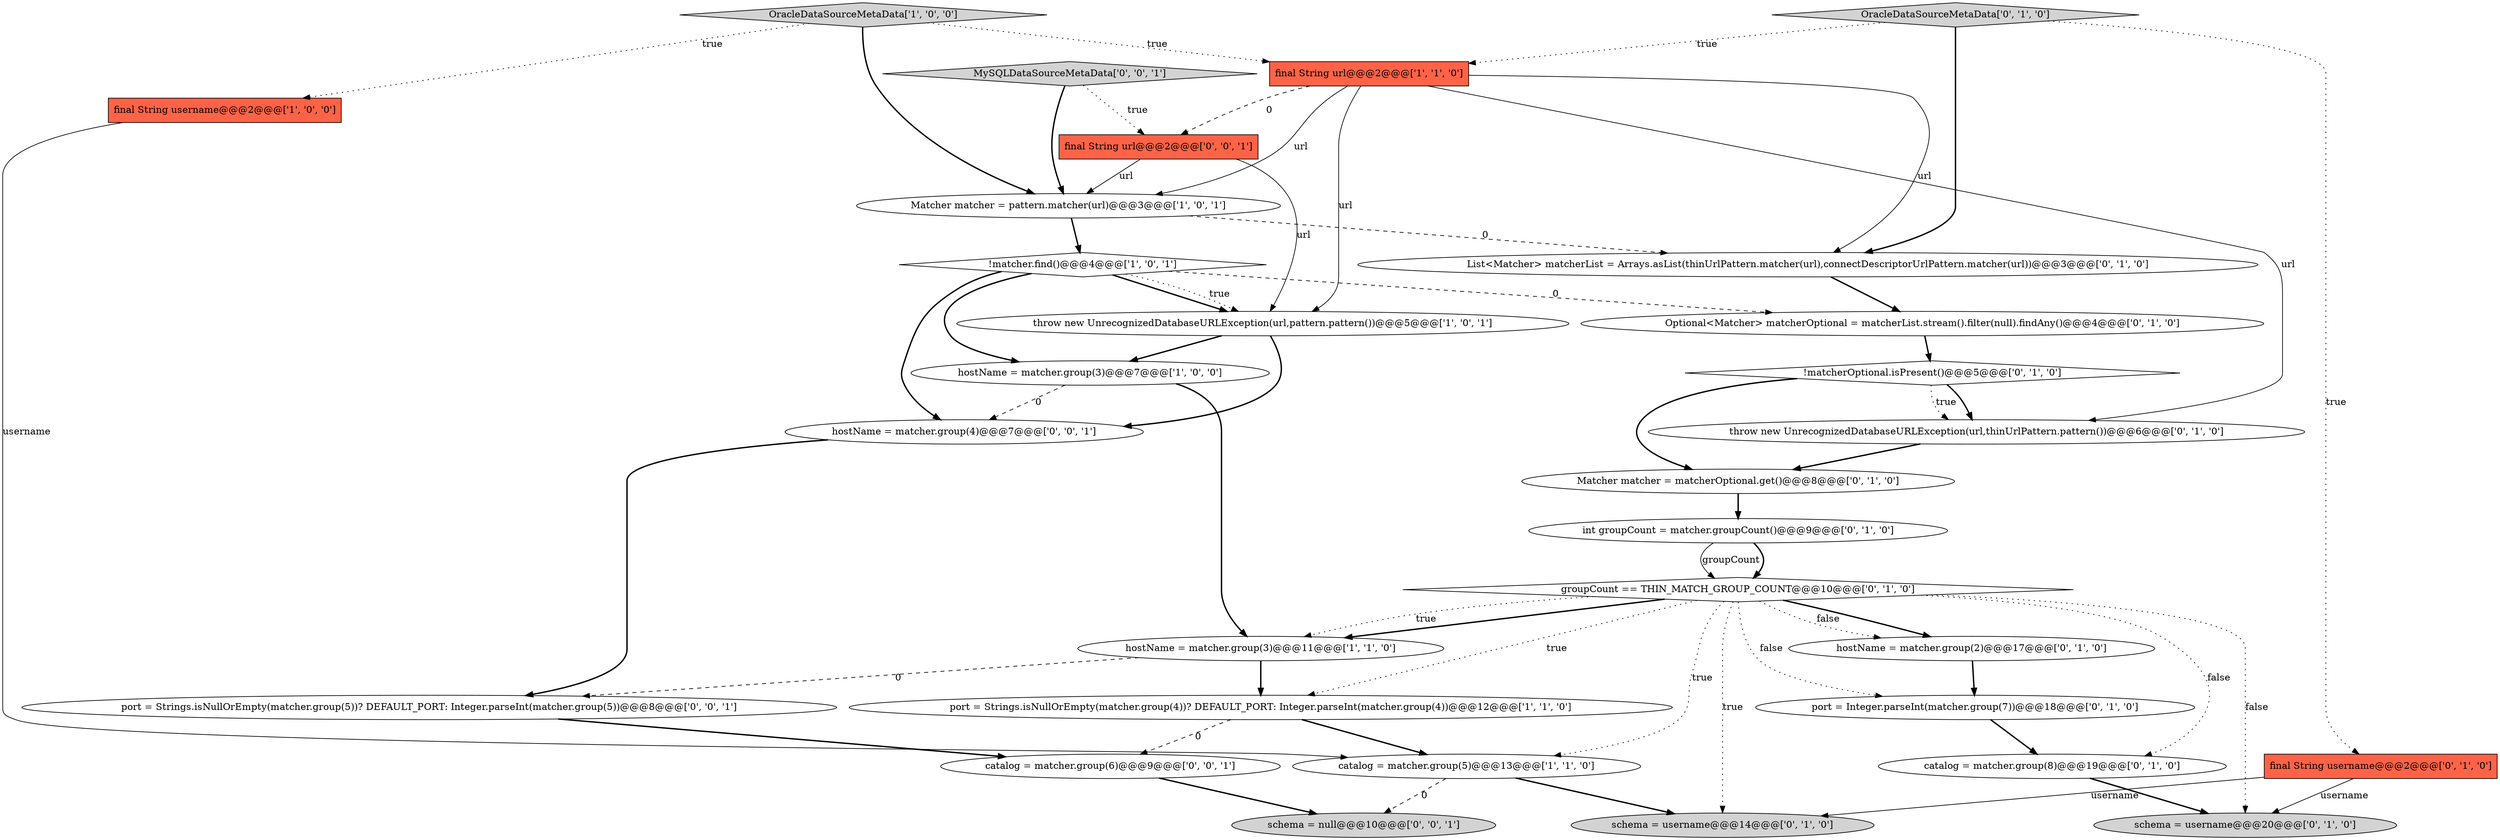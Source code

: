 digraph {
1 [style = filled, label = "final String username@@@2@@@['1', '0', '0']", fillcolor = tomato, shape = box image = "AAA0AAABBB1BBB"];
10 [style = filled, label = "final String username@@@2@@@['0', '1', '0']", fillcolor = tomato, shape = box image = "AAA0AAABBB2BBB"];
19 [style = filled, label = "throw new UnrecognizedDatabaseURLException(url,thinUrlPattern.pattern())@@@6@@@['0', '1', '0']", fillcolor = white, shape = ellipse image = "AAA1AAABBB2BBB"];
2 [style = filled, label = "throw new UnrecognizedDatabaseURLException(url,pattern.pattern())@@@5@@@['1', '0', '1']", fillcolor = white, shape = ellipse image = "AAA0AAABBB1BBB"];
15 [style = filled, label = "Matcher matcher = matcherOptional.get()@@@8@@@['0', '1', '0']", fillcolor = white, shape = ellipse image = "AAA1AAABBB2BBB"];
22 [style = filled, label = "Optional<Matcher> matcherOptional = matcherList.stream().filter(null).findAny()@@@4@@@['0', '1', '0']", fillcolor = white, shape = ellipse image = "AAA1AAABBB2BBB"];
9 [style = filled, label = "hostName = matcher.group(3)@@@7@@@['1', '0', '0']", fillcolor = white, shape = ellipse image = "AAA0AAABBB1BBB"];
26 [style = filled, label = "MySQLDataSourceMetaData['0', '0', '1']", fillcolor = lightgray, shape = diamond image = "AAA0AAABBB3BBB"];
11 [style = filled, label = "List<Matcher> matcherList = Arrays.asList(thinUrlPattern.matcher(url),connectDescriptorUrlPattern.matcher(url))@@@3@@@['0', '1', '0']", fillcolor = white, shape = ellipse image = "AAA1AAABBB2BBB"];
18 [style = filled, label = "groupCount == THIN_MATCH_GROUP_COUNT@@@10@@@['0', '1', '0']", fillcolor = white, shape = diamond image = "AAA1AAABBB2BBB"];
14 [style = filled, label = "schema = username@@@20@@@['0', '1', '0']", fillcolor = lightgray, shape = ellipse image = "AAA1AAABBB2BBB"];
25 [style = filled, label = "port = Strings.isNullOrEmpty(matcher.group(5))? DEFAULT_PORT: Integer.parseInt(matcher.group(5))@@@8@@@['0', '0', '1']", fillcolor = white, shape = ellipse image = "AAA0AAABBB3BBB"];
17 [style = filled, label = "int groupCount = matcher.groupCount()@@@9@@@['0', '1', '0']", fillcolor = white, shape = ellipse image = "AAA1AAABBB2BBB"];
13 [style = filled, label = "!matcherOptional.isPresent()@@@5@@@['0', '1', '0']", fillcolor = white, shape = diamond image = "AAA0AAABBB2BBB"];
23 [style = filled, label = "port = Integer.parseInt(matcher.group(7))@@@18@@@['0', '1', '0']", fillcolor = white, shape = ellipse image = "AAA1AAABBB2BBB"];
24 [style = filled, label = "schema = null@@@10@@@['0', '0', '1']", fillcolor = lightgray, shape = ellipse image = "AAA0AAABBB3BBB"];
29 [style = filled, label = "catalog = matcher.group(6)@@@9@@@['0', '0', '1']", fillcolor = white, shape = ellipse image = "AAA0AAABBB3BBB"];
4 [style = filled, label = "!matcher.find()@@@4@@@['1', '0', '1']", fillcolor = white, shape = diamond image = "AAA0AAABBB1BBB"];
5 [style = filled, label = "OracleDataSourceMetaData['1', '0', '0']", fillcolor = lightgray, shape = diamond image = "AAA0AAABBB1BBB"];
3 [style = filled, label = "final String url@@@2@@@['1', '1', '0']", fillcolor = tomato, shape = box image = "AAA0AAABBB1BBB"];
12 [style = filled, label = "OracleDataSourceMetaData['0', '1', '0']", fillcolor = lightgray, shape = diamond image = "AAA0AAABBB2BBB"];
20 [style = filled, label = "hostName = matcher.group(2)@@@17@@@['0', '1', '0']", fillcolor = white, shape = ellipse image = "AAA1AAABBB2BBB"];
21 [style = filled, label = "catalog = matcher.group(8)@@@19@@@['0', '1', '0']", fillcolor = white, shape = ellipse image = "AAA1AAABBB2BBB"];
28 [style = filled, label = "hostName = matcher.group(4)@@@7@@@['0', '0', '1']", fillcolor = white, shape = ellipse image = "AAA0AAABBB3BBB"];
0 [style = filled, label = "port = Strings.isNullOrEmpty(matcher.group(4))? DEFAULT_PORT: Integer.parseInt(matcher.group(4))@@@12@@@['1', '1', '0']", fillcolor = white, shape = ellipse image = "AAA0AAABBB1BBB"];
6 [style = filled, label = "catalog = matcher.group(5)@@@13@@@['1', '1', '0']", fillcolor = white, shape = ellipse image = "AAA0AAABBB1BBB"];
16 [style = filled, label = "schema = username@@@14@@@['0', '1', '0']", fillcolor = lightgray, shape = ellipse image = "AAA0AAABBB2BBB"];
27 [style = filled, label = "final String url@@@2@@@['0', '0', '1']", fillcolor = tomato, shape = box image = "AAA0AAABBB3BBB"];
8 [style = filled, label = "hostName = matcher.group(3)@@@11@@@['1', '1', '0']", fillcolor = white, shape = ellipse image = "AAA0AAABBB1BBB"];
7 [style = filled, label = "Matcher matcher = pattern.matcher(url)@@@3@@@['1', '0', '1']", fillcolor = white, shape = ellipse image = "AAA0AAABBB1BBB"];
0->6 [style = bold, label=""];
12->10 [style = dotted, label="true"];
20->23 [style = bold, label=""];
11->22 [style = bold, label=""];
13->15 [style = bold, label=""];
21->14 [style = bold, label=""];
3->11 [style = solid, label="url"];
25->29 [style = bold, label=""];
18->20 [style = bold, label=""];
13->19 [style = bold, label=""];
18->23 [style = dotted, label="false"];
8->0 [style = bold, label=""];
0->29 [style = dashed, label="0"];
18->20 [style = dotted, label="false"];
17->18 [style = bold, label=""];
5->3 [style = dotted, label="true"];
17->18 [style = solid, label="groupCount"];
18->8 [style = dotted, label="true"];
8->25 [style = dashed, label="0"];
19->15 [style = bold, label=""];
27->7 [style = solid, label="url"];
18->14 [style = dotted, label="false"];
7->11 [style = dashed, label="0"];
3->27 [style = dashed, label="0"];
10->14 [style = solid, label="username"];
2->28 [style = bold, label=""];
4->2 [style = bold, label=""];
23->21 [style = bold, label=""];
6->16 [style = bold, label=""];
18->6 [style = dotted, label="true"];
3->2 [style = solid, label="url"];
18->16 [style = dotted, label="true"];
2->9 [style = bold, label=""];
9->28 [style = dashed, label="0"];
4->28 [style = bold, label=""];
1->6 [style = solid, label="username"];
10->16 [style = solid, label="username"];
7->4 [style = bold, label=""];
18->21 [style = dotted, label="false"];
4->9 [style = bold, label=""];
18->0 [style = dotted, label="true"];
6->24 [style = dashed, label="0"];
3->19 [style = solid, label="url"];
13->19 [style = dotted, label="true"];
26->7 [style = bold, label=""];
12->11 [style = bold, label=""];
5->1 [style = dotted, label="true"];
18->8 [style = bold, label=""];
9->8 [style = bold, label=""];
29->24 [style = bold, label=""];
26->27 [style = dotted, label="true"];
4->2 [style = dotted, label="true"];
3->7 [style = solid, label="url"];
28->25 [style = bold, label=""];
5->7 [style = bold, label=""];
22->13 [style = bold, label=""];
4->22 [style = dashed, label="0"];
12->3 [style = dotted, label="true"];
27->2 [style = solid, label="url"];
15->17 [style = bold, label=""];
}
